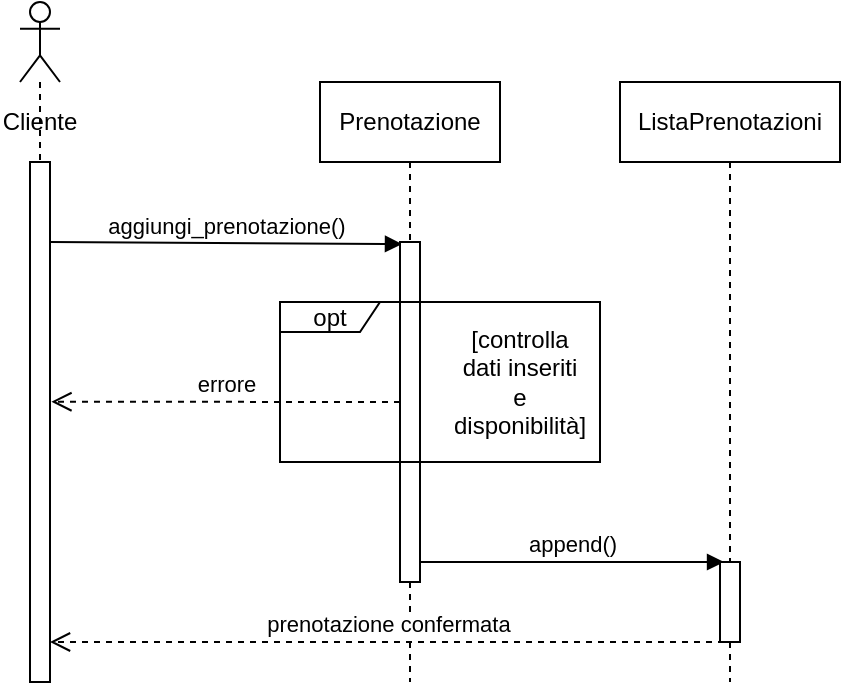 <mxfile version="14.8.1" type="device"><diagram id="1tvca1GDM5JBrHvIZhwg" name="Page-1"><mxGraphModel dx="938" dy="425" grid="1" gridSize="10" guides="1" tooltips="1" connect="1" arrows="1" fold="1" page="1" pageScale="1" pageWidth="827" pageHeight="1169" math="0" shadow="0"><root><mxCell id="0"/><mxCell id="1" parent="0"/><mxCell id="rjIrZKtr88Vm8wn8TY4a-1" value="" style="shape=umlLifeline;participant=umlActor;perimeter=lifelinePerimeter;whiteSpace=wrap;html=1;container=1;collapsible=0;recursiveResize=0;verticalAlign=top;spacingTop=36;outlineConnect=0;" vertex="1" parent="1"><mxGeometry x="50" y="40" width="20" height="80" as="geometry"/></mxCell><mxCell id="rjIrZKtr88Vm8wn8TY4a-2" value="Cliente" style="text;html=1;strokeColor=none;fillColor=none;align=center;verticalAlign=middle;whiteSpace=wrap;rounded=0;" vertex="1" parent="1"><mxGeometry x="40" y="90" width="40" height="20" as="geometry"/></mxCell><mxCell id="rjIrZKtr88Vm8wn8TY4a-3" value="" style="html=1;points=[];perimeter=orthogonalPerimeter;" vertex="1" parent="1"><mxGeometry x="55" y="120" width="10" height="260" as="geometry"/></mxCell><mxCell id="rjIrZKtr88Vm8wn8TY4a-4" value="Prenotazione" style="shape=umlLifeline;perimeter=lifelinePerimeter;whiteSpace=wrap;html=1;container=1;collapsible=0;recursiveResize=0;outlineConnect=0;" vertex="1" parent="1"><mxGeometry x="200" y="80" width="90" height="300" as="geometry"/></mxCell><mxCell id="rjIrZKtr88Vm8wn8TY4a-5" value="aggiungi_prenotazione()" style="html=1;verticalAlign=bottom;endArrow=block;entryX=0.1;entryY=0.006;entryDx=0;entryDy=0;entryPerimeter=0;" edge="1" parent="1" target="rjIrZKtr88Vm8wn8TY4a-9"><mxGeometry width="80" relative="1" as="geometry"><mxPoint x="65" y="160" as="sourcePoint"/><mxPoint x="200" y="156" as="targetPoint"/></mxGeometry></mxCell><mxCell id="rjIrZKtr88Vm8wn8TY4a-6" value="ListaPrenotazioni" style="shape=umlLifeline;perimeter=lifelinePerimeter;whiteSpace=wrap;html=1;container=1;collapsible=0;recursiveResize=0;outlineConnect=0;" vertex="1" parent="1"><mxGeometry x="350" y="80" width="110" height="300" as="geometry"/></mxCell><mxCell id="rjIrZKtr88Vm8wn8TY4a-9" value="" style="html=1;points=[];perimeter=orthogonalPerimeter;" vertex="1" parent="1"><mxGeometry x="240" y="160" width="10" height="170" as="geometry"/></mxCell><mxCell id="rjIrZKtr88Vm8wn8TY4a-10" value="errore" style="html=1;verticalAlign=bottom;endArrow=open;dashed=1;endSize=8;entryX=1.071;entryY=0.461;entryDx=0;entryDy=0;entryPerimeter=0;" edge="1" parent="1" target="rjIrZKtr88Vm8wn8TY4a-3"><mxGeometry relative="1" as="geometry"><mxPoint x="240" y="240" as="sourcePoint"/><mxPoint x="65" y="210" as="targetPoint"/></mxGeometry></mxCell><mxCell id="rjIrZKtr88Vm8wn8TY4a-12" value="opt" style="shape=umlFrame;whiteSpace=wrap;html=1;width=50;height=15;" vertex="1" parent="1"><mxGeometry x="180" y="190" width="160" height="80" as="geometry"/></mxCell><mxCell id="rjIrZKtr88Vm8wn8TY4a-13" value="&lt;div&gt;[controlla dati inseriti e disponibilità]&lt;/div&gt;" style="text;html=1;strokeColor=none;fillColor=none;align=center;verticalAlign=middle;whiteSpace=wrap;rounded=0;" vertex="1" parent="1"><mxGeometry x="280" y="220" width="40" height="20" as="geometry"/></mxCell><mxCell id="rjIrZKtr88Vm8wn8TY4a-14" value="append()" style="html=1;verticalAlign=bottom;endArrow=block;entryX=0.473;entryY=0.8;entryDx=0;entryDy=0;entryPerimeter=0;" edge="1" parent="1" target="rjIrZKtr88Vm8wn8TY4a-6"><mxGeometry width="80" relative="1" as="geometry"><mxPoint x="250" y="320" as="sourcePoint"/><mxPoint x="330" y="320" as="targetPoint"/></mxGeometry></mxCell><mxCell id="rjIrZKtr88Vm8wn8TY4a-15" value="" style="html=1;points=[];perimeter=orthogonalPerimeter;" vertex="1" parent="1"><mxGeometry x="400" y="320" width="10" height="40" as="geometry"/></mxCell><mxCell id="rjIrZKtr88Vm8wn8TY4a-16" value="prenotazione confermata" style="html=1;verticalAlign=bottom;endArrow=open;dashed=1;endSize=8;" edge="1" parent="1"><mxGeometry relative="1" as="geometry"><mxPoint x="402" y="360" as="sourcePoint"/><mxPoint x="65" y="360" as="targetPoint"/></mxGeometry></mxCell></root></mxGraphModel></diagram></mxfile>